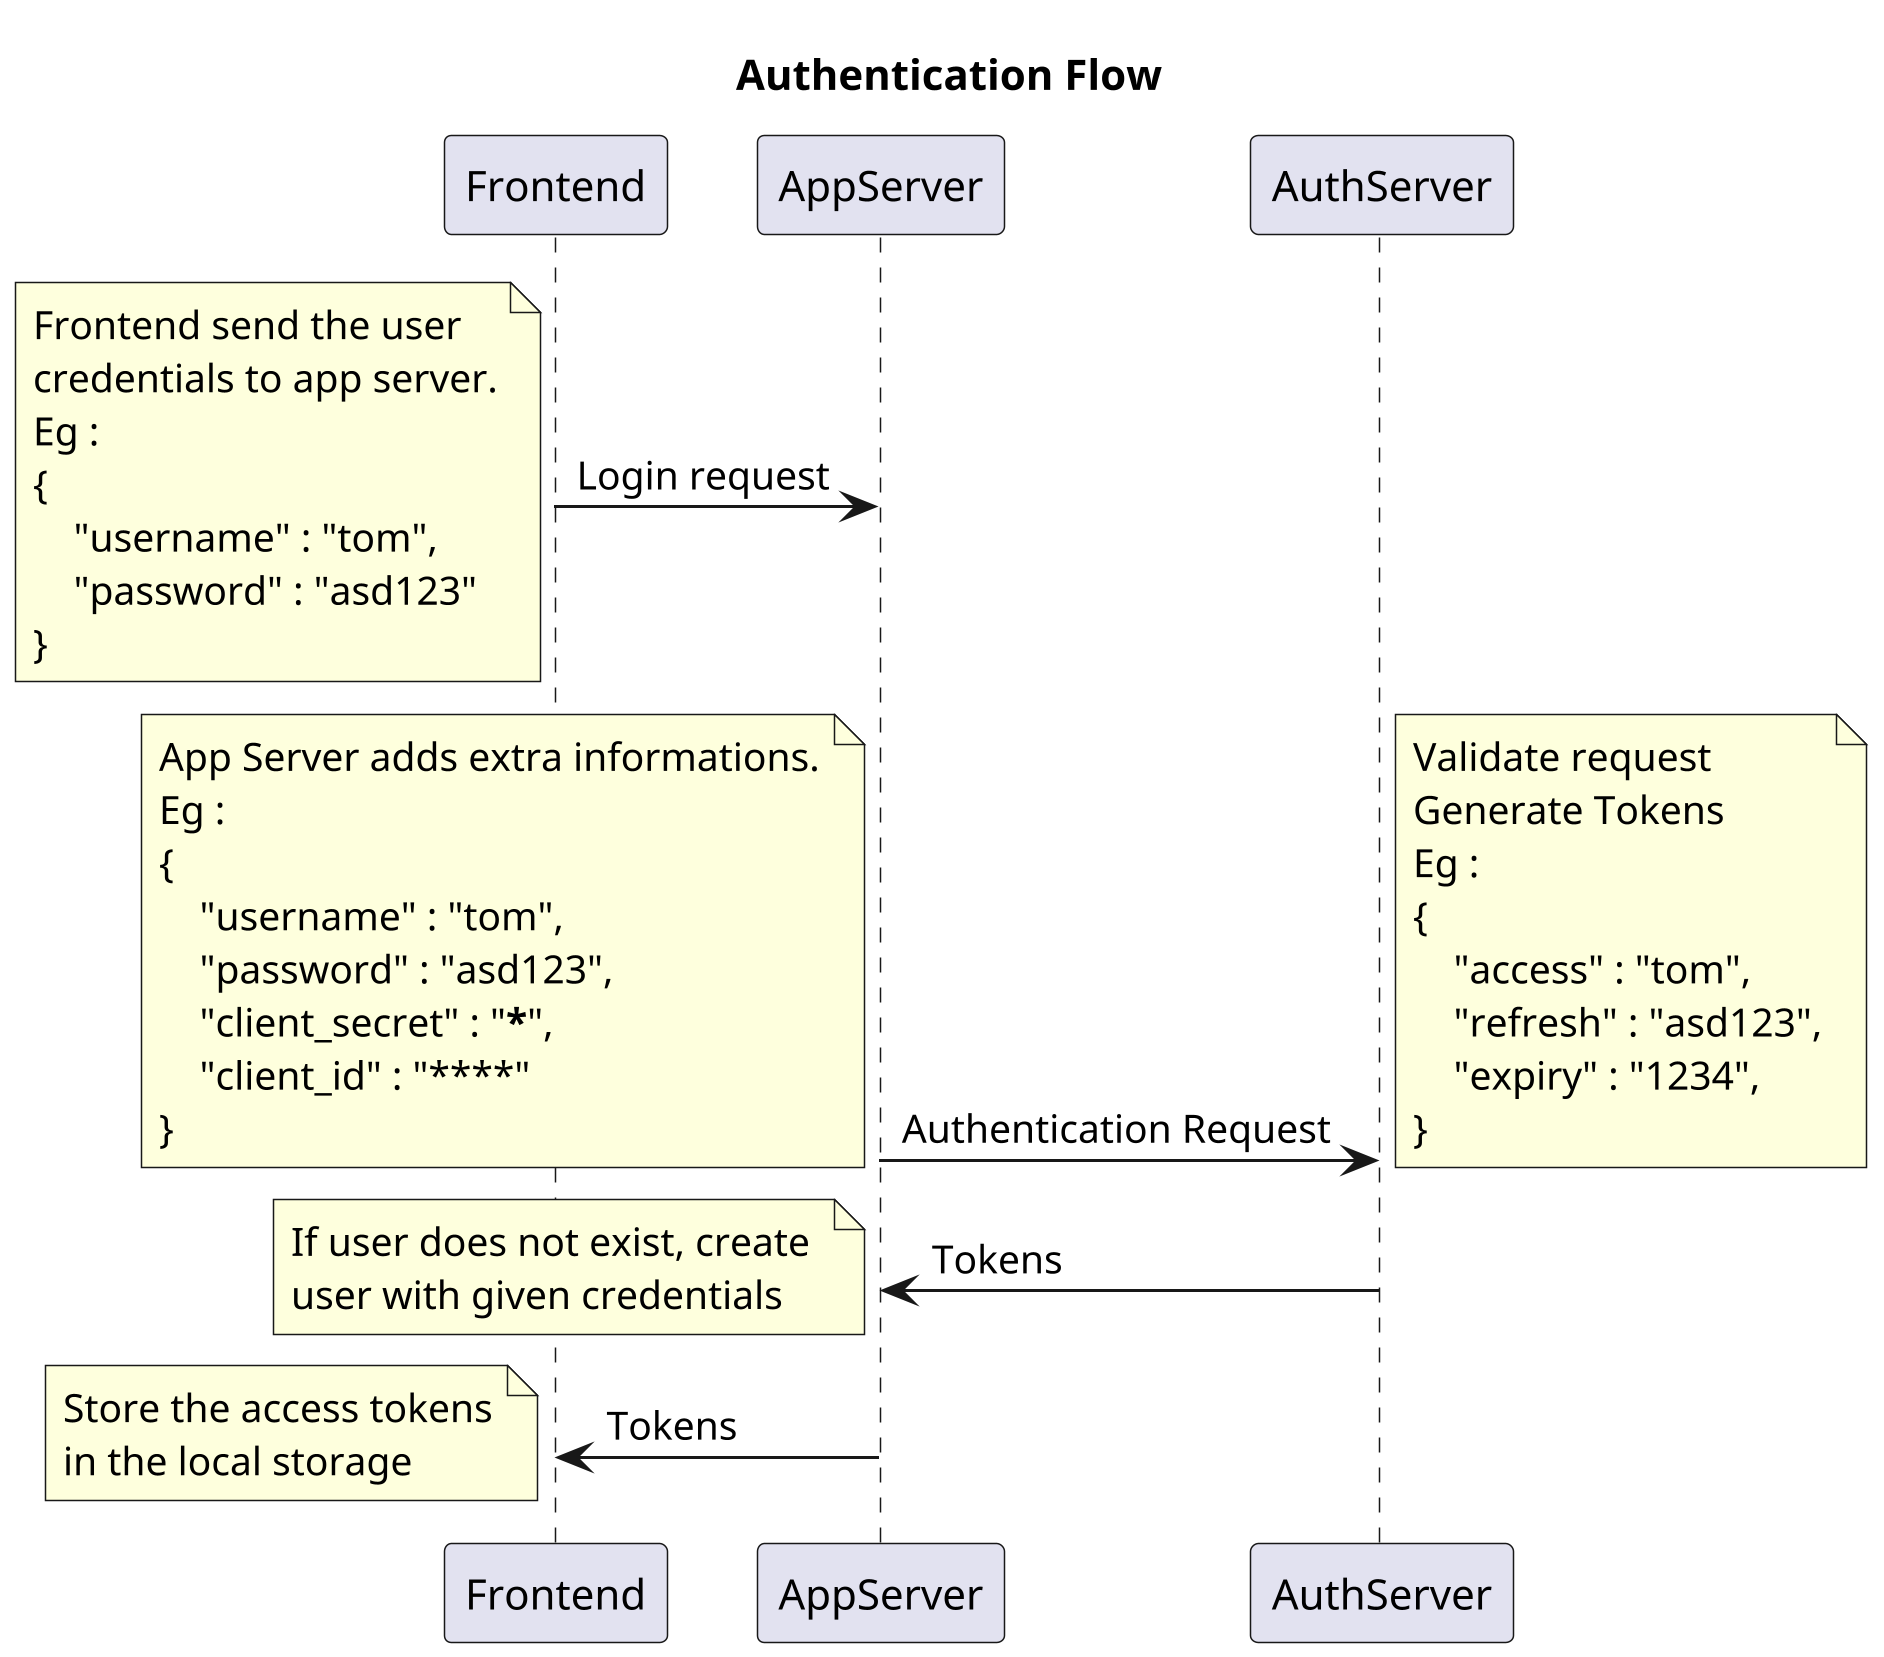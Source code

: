 @startuml
scale 3

title : Authentication Flow



Frontend -> AppServer : Login request
note left
Frontend send the user
credentials to app server.
Eg :
{
    "username" : "tom",
    "password" : "asd123"
}
end note
AppServer -> AuthServer : Authentication Request
note left
App Server adds extra informations.
Eg :
{
    "username" : "tom",
    "password" : "asd123",
    "client_secret" : "*****",
    "client_id" : "****"
}
end note
note right
Validate request
Generate Tokens
Eg :
{
    "access" : "tom",
    "refresh" : "asd123",
    "expiry" : "1234",
}
end note
AuthServer -> AppServer : Tokens
note left
If user does not exist, create 
user with given credentials
end note
AppServer -> Frontend : Tokens
note left
Store the access tokens
in the local storage
end note

@enduml